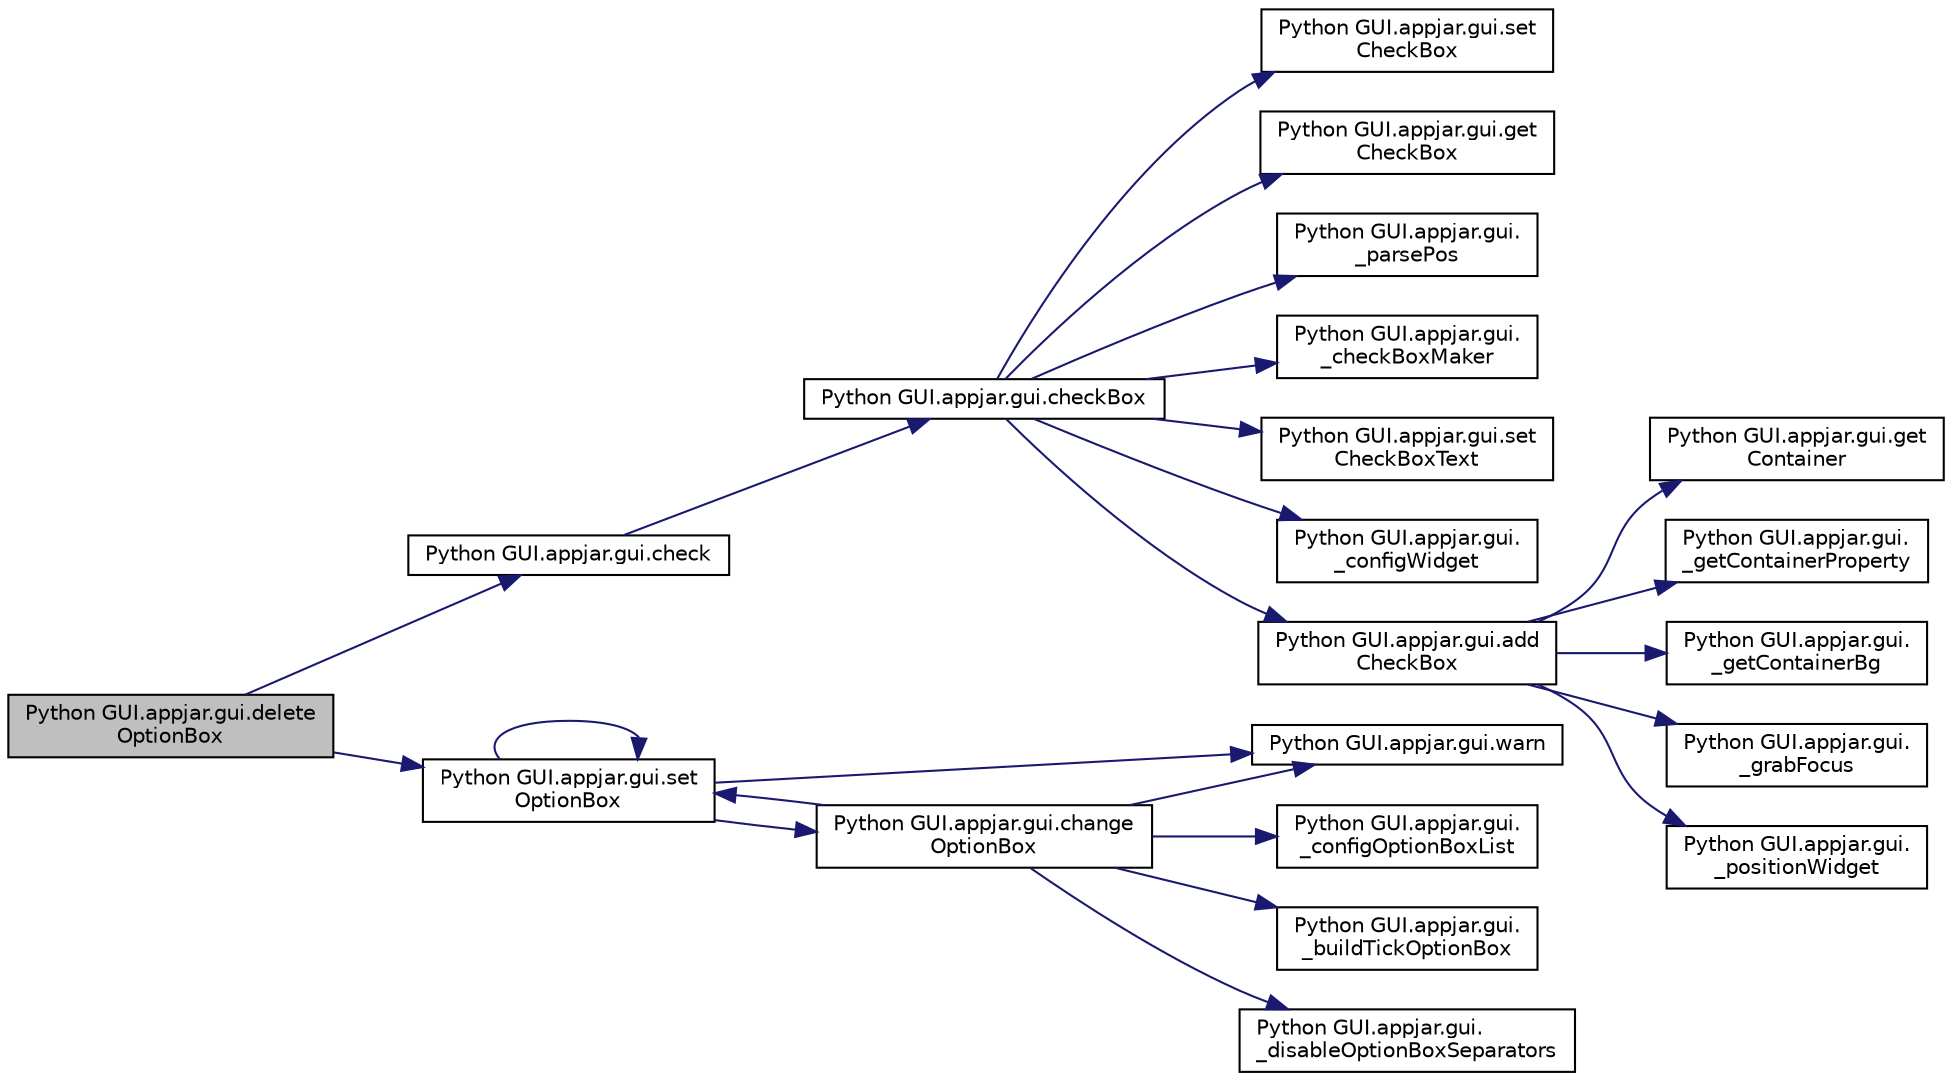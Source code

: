 digraph "Python GUI.appjar.gui.deleteOptionBox"
{
  edge [fontname="Helvetica",fontsize="10",labelfontname="Helvetica",labelfontsize="10"];
  node [fontname="Helvetica",fontsize="10",shape=record];
  rankdir="LR";
  Node1246 [label="Python GUI.appjar.gui.delete\lOptionBox",height=0.2,width=0.4,color="black", fillcolor="grey75", style="filled", fontcolor="black"];
  Node1246 -> Node1247 [color="midnightblue",fontsize="10",style="solid",fontname="Helvetica"];
  Node1247 [label="Python GUI.appjar.gui.check",height=0.2,width=0.4,color="black", fillcolor="white", style="filled",URL="$class_python_01_g_u_i_1_1appjar_1_1gui.html#a43194199f09702458bf7a01b1fb6585d"];
  Node1247 -> Node1248 [color="midnightblue",fontsize="10",style="solid",fontname="Helvetica"];
  Node1248 [label="Python GUI.appjar.gui.checkBox",height=0.2,width=0.4,color="black", fillcolor="white", style="filled",URL="$class_python_01_g_u_i_1_1appjar_1_1gui.html#a6c76a3964eb53768a4c095ee46996b01"];
  Node1248 -> Node1249 [color="midnightblue",fontsize="10",style="solid",fontname="Helvetica"];
  Node1249 [label="Python GUI.appjar.gui.set\lCheckBox",height=0.2,width=0.4,color="black", fillcolor="white", style="filled",URL="$class_python_01_g_u_i_1_1appjar_1_1gui.html#aa4610ef752b311f0d577d0f7ce399fc6"];
  Node1248 -> Node1250 [color="midnightblue",fontsize="10",style="solid",fontname="Helvetica"];
  Node1250 [label="Python GUI.appjar.gui.get\lCheckBox",height=0.2,width=0.4,color="black", fillcolor="white", style="filled",URL="$class_python_01_g_u_i_1_1appjar_1_1gui.html#a60e67fd19adb7ae69b8fd3edbde007a7"];
  Node1248 -> Node1251 [color="midnightblue",fontsize="10",style="solid",fontname="Helvetica"];
  Node1251 [label="Python GUI.appjar.gui.\l_parsePos",height=0.2,width=0.4,color="black", fillcolor="white", style="filled",URL="$class_python_01_g_u_i_1_1appjar_1_1gui.html#a1151185c82adc42b922797e38132c2ca",tooltip="FUNCTIONS for labels. "];
  Node1248 -> Node1252 [color="midnightblue",fontsize="10",style="solid",fontname="Helvetica"];
  Node1252 [label="Python GUI.appjar.gui.\l_checkBoxMaker",height=0.2,width=0.4,color="black", fillcolor="white", style="filled",URL="$class_python_01_g_u_i_1_1appjar_1_1gui.html#a924171dbe5961c80aac64f7f9fc4f69d"];
  Node1248 -> Node1253 [color="midnightblue",fontsize="10",style="solid",fontname="Helvetica"];
  Node1253 [label="Python GUI.appjar.gui.set\lCheckBoxText",height=0.2,width=0.4,color="black", fillcolor="white", style="filled",URL="$class_python_01_g_u_i_1_1appjar_1_1gui.html#a94c1c5fc849d5da2b353f46ab76e5c39"];
  Node1248 -> Node1254 [color="midnightblue",fontsize="10",style="solid",fontname="Helvetica"];
  Node1254 [label="Python GUI.appjar.gui.\l_configWidget",height=0.2,width=0.4,color="black", fillcolor="white", style="filled",URL="$class_python_01_g_u_i_1_1appjar_1_1gui.html#a66b018474a855b26826b0580a7c40a9e"];
  Node1248 -> Node1255 [color="midnightblue",fontsize="10",style="solid",fontname="Helvetica"];
  Node1255 [label="Python GUI.appjar.gui.add\lCheckBox",height=0.2,width=0.4,color="black", fillcolor="white", style="filled",URL="$class_python_01_g_u_i_1_1appjar_1_1gui.html#a3ff3e39fe6eb3d563f8cfd4bd8299903"];
  Node1255 -> Node1256 [color="midnightblue",fontsize="10",style="solid",fontname="Helvetica"];
  Node1256 [label="Python GUI.appjar.gui.get\lContainer",height=0.2,width=0.4,color="black", fillcolor="white", style="filled",URL="$class_python_01_g_u_i_1_1appjar_1_1gui.html#aa89c83e95e3952f6cc39fc23dffa15ce"];
  Node1255 -> Node1257 [color="midnightblue",fontsize="10",style="solid",fontname="Helvetica"];
  Node1257 [label="Python GUI.appjar.gui.\l_getContainerProperty",height=0.2,width=0.4,color="black", fillcolor="white", style="filled",URL="$class_python_01_g_u_i_1_1appjar_1_1gui.html#aa0cf90816634eb9855a518e37d864ec1"];
  Node1255 -> Node1258 [color="midnightblue",fontsize="10",style="solid",fontname="Helvetica"];
  Node1258 [label="Python GUI.appjar.gui.\l_getContainerBg",height=0.2,width=0.4,color="black", fillcolor="white", style="filled",URL="$class_python_01_g_u_i_1_1appjar_1_1gui.html#a7ca2e28f0ccf3c5e00ca64676c496afd"];
  Node1255 -> Node1259 [color="midnightblue",fontsize="10",style="solid",fontname="Helvetica"];
  Node1259 [label="Python GUI.appjar.gui.\l_grabFocus",height=0.2,width=0.4,color="black", fillcolor="white", style="filled",URL="$class_python_01_g_u_i_1_1appjar_1_1gui.html#a1250327630c10e3a669b5e3bb8a0fc14"];
  Node1255 -> Node1260 [color="midnightblue",fontsize="10",style="solid",fontname="Helvetica"];
  Node1260 [label="Python GUI.appjar.gui.\l_positionWidget",height=0.2,width=0.4,color="black", fillcolor="white", style="filled",URL="$class_python_01_g_u_i_1_1appjar_1_1gui.html#a994cf4bbd47f434233271d3d8b0eb4c6"];
  Node1246 -> Node1261 [color="midnightblue",fontsize="10",style="solid",fontname="Helvetica"];
  Node1261 [label="Python GUI.appjar.gui.set\lOptionBox",height=0.2,width=0.4,color="black", fillcolor="white", style="filled",URL="$class_python_01_g_u_i_1_1appjar_1_1gui.html#a3de52310d141739c74dfe53e032cc55c"];
  Node1261 -> Node1262 [color="midnightblue",fontsize="10",style="solid",fontname="Helvetica"];
  Node1262 [label="Python GUI.appjar.gui.warn",height=0.2,width=0.4,color="black", fillcolor="white", style="filled",URL="$class_python_01_g_u_i_1_1appjar_1_1gui.html#aa0a271b0b17a802e6d7b598c12bcd930"];
  Node1261 -> Node1263 [color="midnightblue",fontsize="10",style="solid",fontname="Helvetica"];
  Node1263 [label="Python GUI.appjar.gui.change\lOptionBox",height=0.2,width=0.4,color="black", fillcolor="white", style="filled",URL="$class_python_01_g_u_i_1_1appjar_1_1gui.html#a95d775949847e150b567e7df0ef2e256"];
  Node1263 -> Node1264 [color="midnightblue",fontsize="10",style="solid",fontname="Helvetica"];
  Node1264 [label="Python GUI.appjar.gui.\l_configOptionBoxList",height=0.2,width=0.4,color="black", fillcolor="white", style="filled",URL="$class_python_01_g_u_i_1_1appjar_1_1gui.html#acfb7c3fc747d60f1d1f9512eb8b9556f"];
  Node1263 -> Node1262 [color="midnightblue",fontsize="10",style="solid",fontname="Helvetica"];
  Node1263 -> Node1265 [color="midnightblue",fontsize="10",style="solid",fontname="Helvetica"];
  Node1265 [label="Python GUI.appjar.gui.\l_buildTickOptionBox",height=0.2,width=0.4,color="black", fillcolor="white", style="filled",URL="$class_python_01_g_u_i_1_1appjar_1_1gui.html#a76ec5d5b39fb1ad02983f3f8f5c18f80"];
  Node1263 -> Node1266 [color="midnightblue",fontsize="10",style="solid",fontname="Helvetica"];
  Node1266 [label="Python GUI.appjar.gui.\l_disableOptionBoxSeparators",height=0.2,width=0.4,color="black", fillcolor="white", style="filled",URL="$class_python_01_g_u_i_1_1appjar_1_1gui.html#a2d23e6d395871438260f9ebea3a50cba"];
  Node1263 -> Node1261 [color="midnightblue",fontsize="10",style="solid",fontname="Helvetica"];
  Node1261 -> Node1261 [color="midnightblue",fontsize="10",style="solid",fontname="Helvetica"];
}
